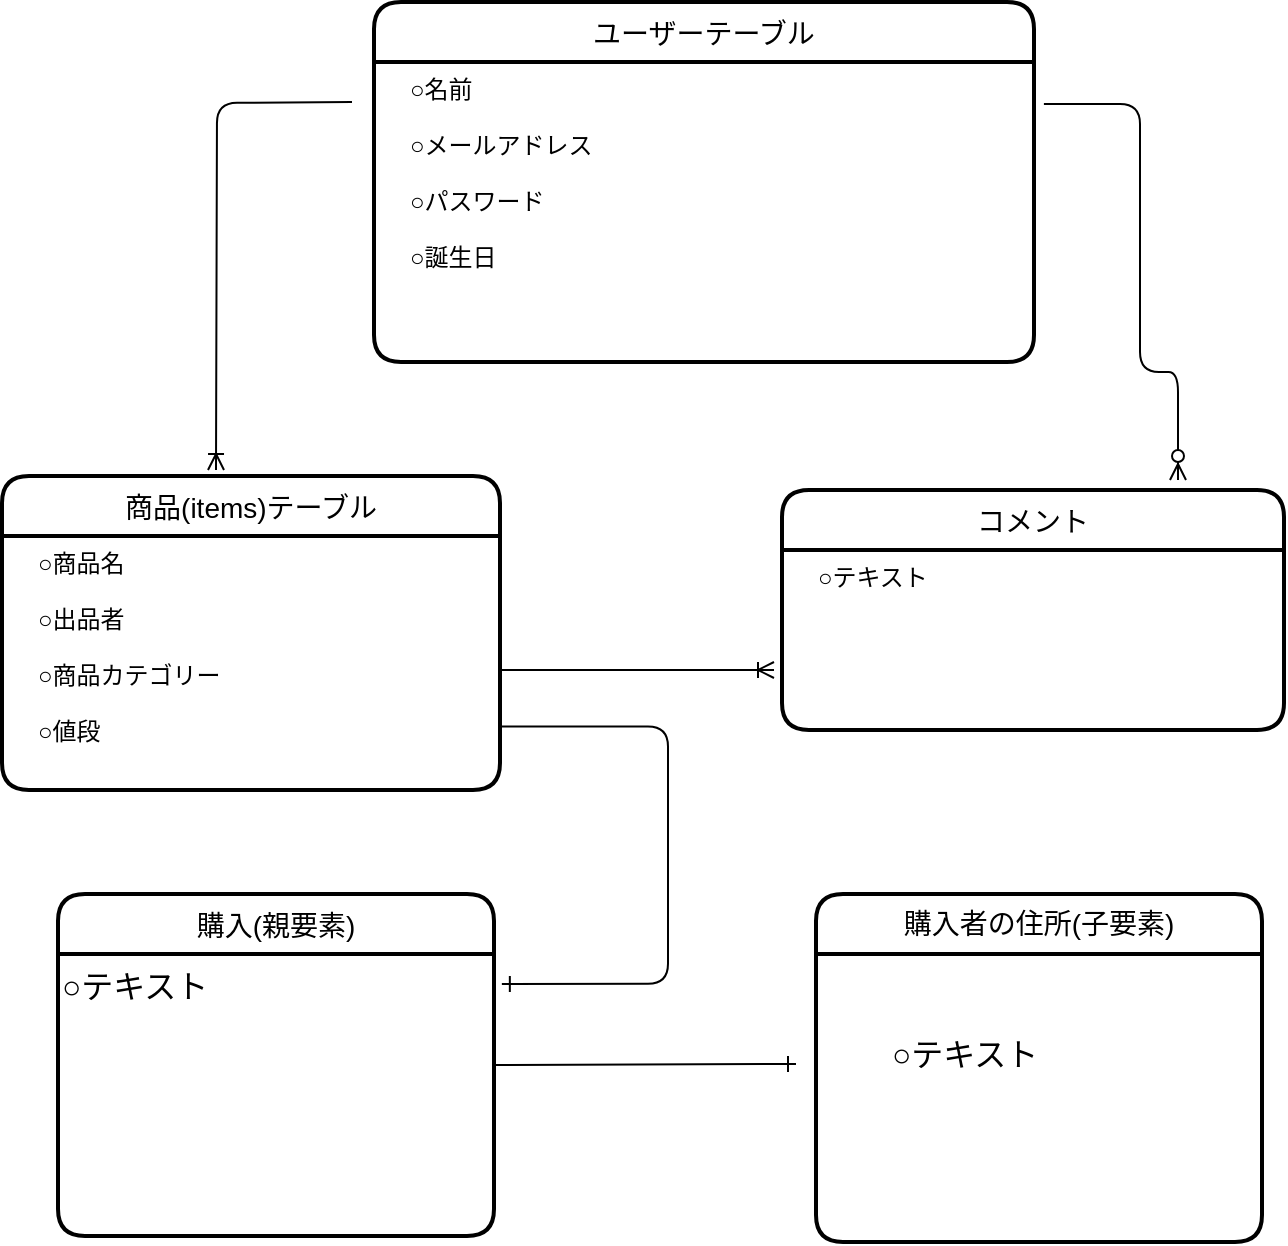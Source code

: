<mxfile version="14.2.4" type="embed">
    <diagram id="oNd3YajlxqbernhCOQth" name="ページ1">
        <mxGraphModel dx="1500" dy="3480" grid="0" gridSize="10" guides="1" tooltips="1" connect="1" arrows="1" fold="1" page="1" pageScale="1" pageWidth="850" pageHeight="1400" math="0" shadow="0">
            <root>
                <mxCell id="0"/>
                <mxCell id="1" parent="0"/>
                <mxCell id="26" value="ユーザーテーブル" style="swimlane;childLayout=stackLayout;horizontal=1;startSize=30;horizontalStack=0;rounded=1;fontSize=14;fontStyle=0;strokeWidth=2;resizeParent=0;resizeLast=1;shadow=0;dashed=0;align=center;" vertex="1" parent="1">
                    <mxGeometry x="-497" y="-2107" width="330" height="180" as="geometry"/>
                </mxCell>
                <mxCell id="27" value="　○名前&#10;&#10;　○メールアドレス&#10;&#10;　○パスワード&#10;&#10;　○誕生日" style="align=left;strokeColor=none;fillColor=none;spacingLeft=4;fontSize=12;verticalAlign=top;resizable=0;rotatable=0;part=1;" vertex="1" parent="26">
                    <mxGeometry y="30" width="330" height="150" as="geometry"/>
                </mxCell>
                <mxCell id="32" value="商品(items)テーブル" style="swimlane;childLayout=stackLayout;horizontal=1;startSize=30;horizontalStack=0;rounded=1;fontSize=14;fontStyle=0;strokeWidth=2;resizeParent=0;resizeLast=1;shadow=0;dashed=0;align=center;" vertex="1" parent="1">
                    <mxGeometry x="-683" y="-1870" width="249" height="157" as="geometry"/>
                </mxCell>
                <mxCell id="33" value="　○商品名&#10;&#10;　○出品者&#10;&#10;　○商品カテゴリー&#10;&#10;　○値段" style="align=left;strokeColor=none;fillColor=none;spacingLeft=4;fontSize=12;verticalAlign=top;resizable=0;rotatable=0;part=1;" vertex="1" parent="32">
                    <mxGeometry y="30" width="249" height="127" as="geometry"/>
                </mxCell>
                <mxCell id="43" value="コメント" style="swimlane;childLayout=stackLayout;horizontal=1;startSize=30;horizontalStack=0;rounded=1;fontSize=14;fontStyle=0;strokeWidth=2;resizeParent=0;resizeLast=1;shadow=0;dashed=0;align=center;" vertex="1" parent="1">
                    <mxGeometry x="-293" y="-1863" width="251" height="120" as="geometry"/>
                </mxCell>
                <mxCell id="44" value="　○テキスト" style="align=left;strokeColor=none;fillColor=none;spacingLeft=4;fontSize=12;verticalAlign=top;resizable=0;rotatable=0;part=1;" vertex="1" parent="43">
                    <mxGeometry y="30" width="251" height="90" as="geometry"/>
                </mxCell>
                <mxCell id="62" value="購入(親要素)" style="swimlane;childLayout=stackLayout;horizontal=1;startSize=30;horizontalStack=0;rounded=1;fontSize=14;fontStyle=0;strokeWidth=2;resizeParent=0;resizeLast=1;shadow=0;dashed=0;align=center;sketch=0;" vertex="1" parent="1">
                    <mxGeometry x="-655" y="-1661" width="218" height="171" as="geometry"/>
                </mxCell>
                <mxCell id="72" value="○テキスト&lt;br&gt;" style="text;html=1;align=left;verticalAlign=top;resizable=0;points=[];autosize=1;fontSize=16;fontFamily=Verdana;" vertex="1" parent="62">
                    <mxGeometry y="30" width="218" height="141" as="geometry"/>
                </mxCell>
                <mxCell id="64" value="購入者の住所(子要素)" style="swimlane;childLayout=stackLayout;horizontal=1;startSize=30;horizontalStack=0;rounded=1;fontSize=14;fontStyle=0;strokeWidth=2;resizeParent=0;resizeLast=1;shadow=0;dashed=0;align=center;sketch=0;verticalAlign=top;" vertex="1" parent="1">
                    <mxGeometry x="-276" y="-1661" width="223" height="174" as="geometry"/>
                </mxCell>
                <mxCell id="67" value="" style="edgeStyle=orthogonalEdgeStyle;fontSize=12;html=1;endArrow=ERoneToMany;align=center;labelPosition=center;verticalLabelPosition=middle;verticalAlign=middle;fontStyle=1" edge="1" parent="1">
                    <mxGeometry width="100" height="100" relative="1" as="geometry">
                        <mxPoint x="-508" y="-2057" as="sourcePoint"/>
                        <mxPoint x="-576" y="-1873" as="targetPoint"/>
                    </mxGeometry>
                </mxCell>
                <mxCell id="69" value="" style="edgeStyle=orthogonalEdgeStyle;fontSize=12;html=1;endArrow=ERzeroToMany;endFill=1;align=center;exitX=1.015;exitY=0.14;exitDx=0;exitDy=0;exitPerimeter=0;" edge="1" parent="1" source="27">
                    <mxGeometry width="100" height="100" relative="1" as="geometry">
                        <mxPoint x="-150" y="-2040" as="sourcePoint"/>
                        <mxPoint x="-95" y="-1868" as="targetPoint"/>
                        <Array as="points">
                            <mxPoint x="-114" y="-2056"/>
                            <mxPoint x="-114" y="-1922"/>
                            <mxPoint x="-95" y="-1922"/>
                        </Array>
                    </mxGeometry>
                </mxCell>
                <mxCell id="70" value="" style="edgeStyle=entityRelationEdgeStyle;fontSize=12;html=1;endArrow=ERoneToMany;align=center;" edge="1" parent="1">
                    <mxGeometry width="100" height="100" relative="1" as="geometry">
                        <mxPoint x="-434" y="-1773" as="sourcePoint"/>
                        <mxPoint x="-297" y="-1773" as="targetPoint"/>
                    </mxGeometry>
                </mxCell>
                <mxCell id="71" value="" style="fontSize=12;html=1;endArrow=ERone;endFill=1;align=center;exitX=1;exitY=0.5;exitDx=0;exitDy=0;" edge="1" parent="1" source="62">
                    <mxGeometry width="100" height="100" relative="1" as="geometry">
                        <mxPoint x="-405" y="-1748" as="sourcePoint"/>
                        <mxPoint x="-286" y="-1576" as="targetPoint"/>
                        <Array as="points"/>
                    </mxGeometry>
                </mxCell>
                <mxCell id="76" value="○テキスト&lt;br&gt;" style="text;html=1;align=left;verticalAlign=top;resizable=0;points=[];autosize=1;fontSize=16;fontFamily=Verdana;" vertex="1" parent="1">
                    <mxGeometry x="-240" y="-1597" width="89" height="23" as="geometry"/>
                </mxCell>
                <mxCell id="80" value="" style="edgeStyle=orthogonalEdgeStyle;fontSize=12;html=1;endArrow=ERone;endFill=1;align=center;exitX=1;exitY=0.75;exitDx=0;exitDy=0;entryX=1.018;entryY=0.106;entryDx=0;entryDy=0;entryPerimeter=0;" edge="1" parent="1" source="33" target="72">
                    <mxGeometry width="100" height="100" relative="1" as="geometry">
                        <mxPoint x="-423" y="-1610" as="sourcePoint"/>
                        <mxPoint x="-350" y="-1618" as="targetPoint"/>
                        <Array as="points">
                            <mxPoint x="-350" y="-1745"/>
                            <mxPoint x="-350" y="-1616"/>
                        </Array>
                    </mxGeometry>
                </mxCell>
            </root>
        </mxGraphModel>
    </diagram>
</mxfile>